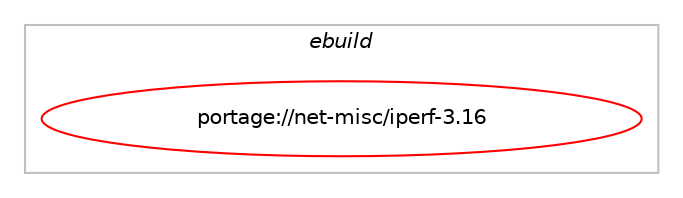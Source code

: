 digraph prolog {

# *************
# Graph options
# *************

newrank=true;
concentrate=true;
compound=true;
graph [rankdir=LR,fontname=Helvetica,fontsize=10,ranksep=1.5];#, ranksep=2.5, nodesep=0.2];
edge  [arrowhead=vee];
node  [fontname=Helvetica,fontsize=10];

# **********
# The ebuild
# **********

subgraph cluster_leftcol {
color=gray;
label=<<i>ebuild</i>>;
id [label="portage://net-misc/iperf-3.16", color=red, width=4, href="../net-misc/iperf-3.16.svg"];
}

# ****************
# The dependencies
# ****************

subgraph cluster_midcol {
color=gray;
label=<<i>dependencies</i>>;
subgraph cluster_compile {
fillcolor="#eeeeee";
style=filled;
label=<<i>compile</i>>;
# *** BEGIN UNKNOWN DEPENDENCY TYPE (TODO) ***
# id -> equal(use_conditional_group(positive,sctp,portage://net-misc/iperf-3.16,[package_dependency(portage://net-misc/iperf-3.16,install,no,net-misc,lksctp-tools,none,[,,],[],[])]))
# *** END UNKNOWN DEPENDENCY TYPE (TODO) ***

# *** BEGIN UNKNOWN DEPENDENCY TYPE (TODO) ***
# id -> equal(package_dependency(portage://net-misc/iperf-3.16,install,no,dev-libs,cJSON,greaterequal,[1.7.15,,,1.7.15],[],[]))
# *** END UNKNOWN DEPENDENCY TYPE (TODO) ***

# *** BEGIN UNKNOWN DEPENDENCY TYPE (TODO) ***
# id -> equal(package_dependency(portage://net-misc/iperf-3.16,install,no,dev-libs,openssl,none,[,,],any_same_slot,[]))
# *** END UNKNOWN DEPENDENCY TYPE (TODO) ***

}
subgraph cluster_compileandrun {
fillcolor="#eeeeee";
style=filled;
label=<<i>compile and run</i>>;
}
subgraph cluster_run {
fillcolor="#eeeeee";
style=filled;
label=<<i>run</i>>;
# *** BEGIN UNKNOWN DEPENDENCY TYPE (TODO) ***
# id -> equal(use_conditional_group(positive,sctp,portage://net-misc/iperf-3.16,[package_dependency(portage://net-misc/iperf-3.16,run,no,net-misc,lksctp-tools,none,[,,],[],[])]))
# *** END UNKNOWN DEPENDENCY TYPE (TODO) ***

# *** BEGIN UNKNOWN DEPENDENCY TYPE (TODO) ***
# id -> equal(package_dependency(portage://net-misc/iperf-3.16,run,no,dev-libs,cJSON,greaterequal,[1.7.15,,,1.7.15],[],[]))
# *** END UNKNOWN DEPENDENCY TYPE (TODO) ***

# *** BEGIN UNKNOWN DEPENDENCY TYPE (TODO) ***
# id -> equal(package_dependency(portage://net-misc/iperf-3.16,run,no,dev-libs,openssl,none,[,,],any_same_slot,[]))
# *** END UNKNOWN DEPENDENCY TYPE (TODO) ***

}
}

# **************
# The candidates
# **************

subgraph cluster_choices {
rank=same;
color=gray;
label=<<i>candidates</i>>;

}

}

